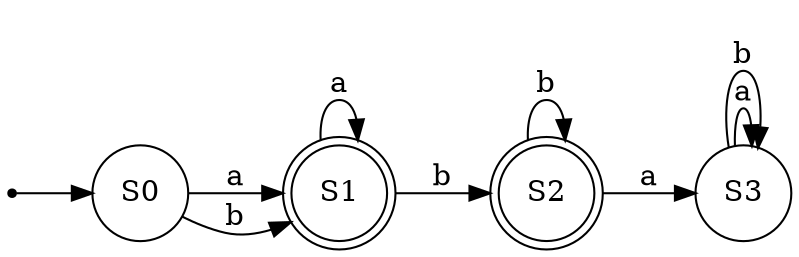 digraph AFD{
node [shape=circle];
rankdir=LR;
S0 [label="S0"];
S1[shape=doublecircle] [label="S1"];
S2[shape=doublecircle] [label="S2"];
S3 [label="S3"];
init [label="", shape=point];
init->S0;
S0->S1[label="a"];
S0->S1[label="b"];
S1->S1[label="a"];
S1->S2[label="b"];
S2->S3[label="a"];
S2->S2[label="b"];
S3->S3[label="a"];
S3->S3[label="b"];
}

